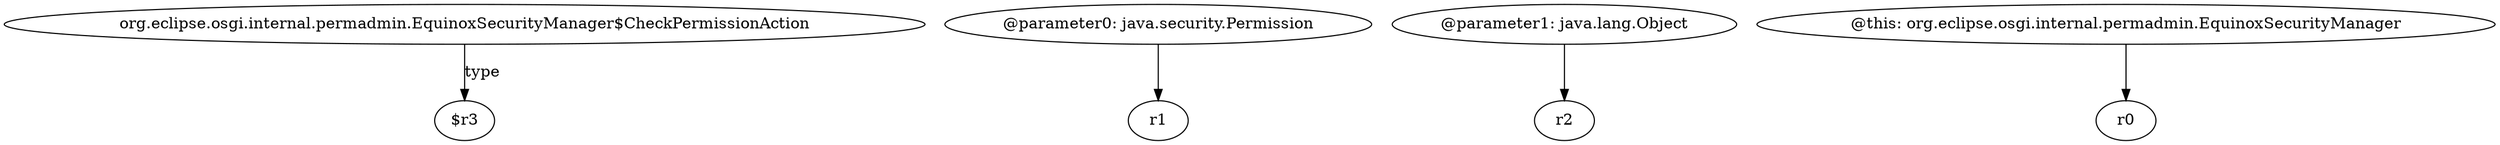 digraph g {
0[label="org.eclipse.osgi.internal.permadmin.EquinoxSecurityManager$CheckPermissionAction"]
1[label="$r3"]
0->1[label="type"]
2[label="@parameter0: java.security.Permission"]
3[label="r1"]
2->3[label=""]
4[label="@parameter1: java.lang.Object"]
5[label="r2"]
4->5[label=""]
6[label="@this: org.eclipse.osgi.internal.permadmin.EquinoxSecurityManager"]
7[label="r0"]
6->7[label=""]
}